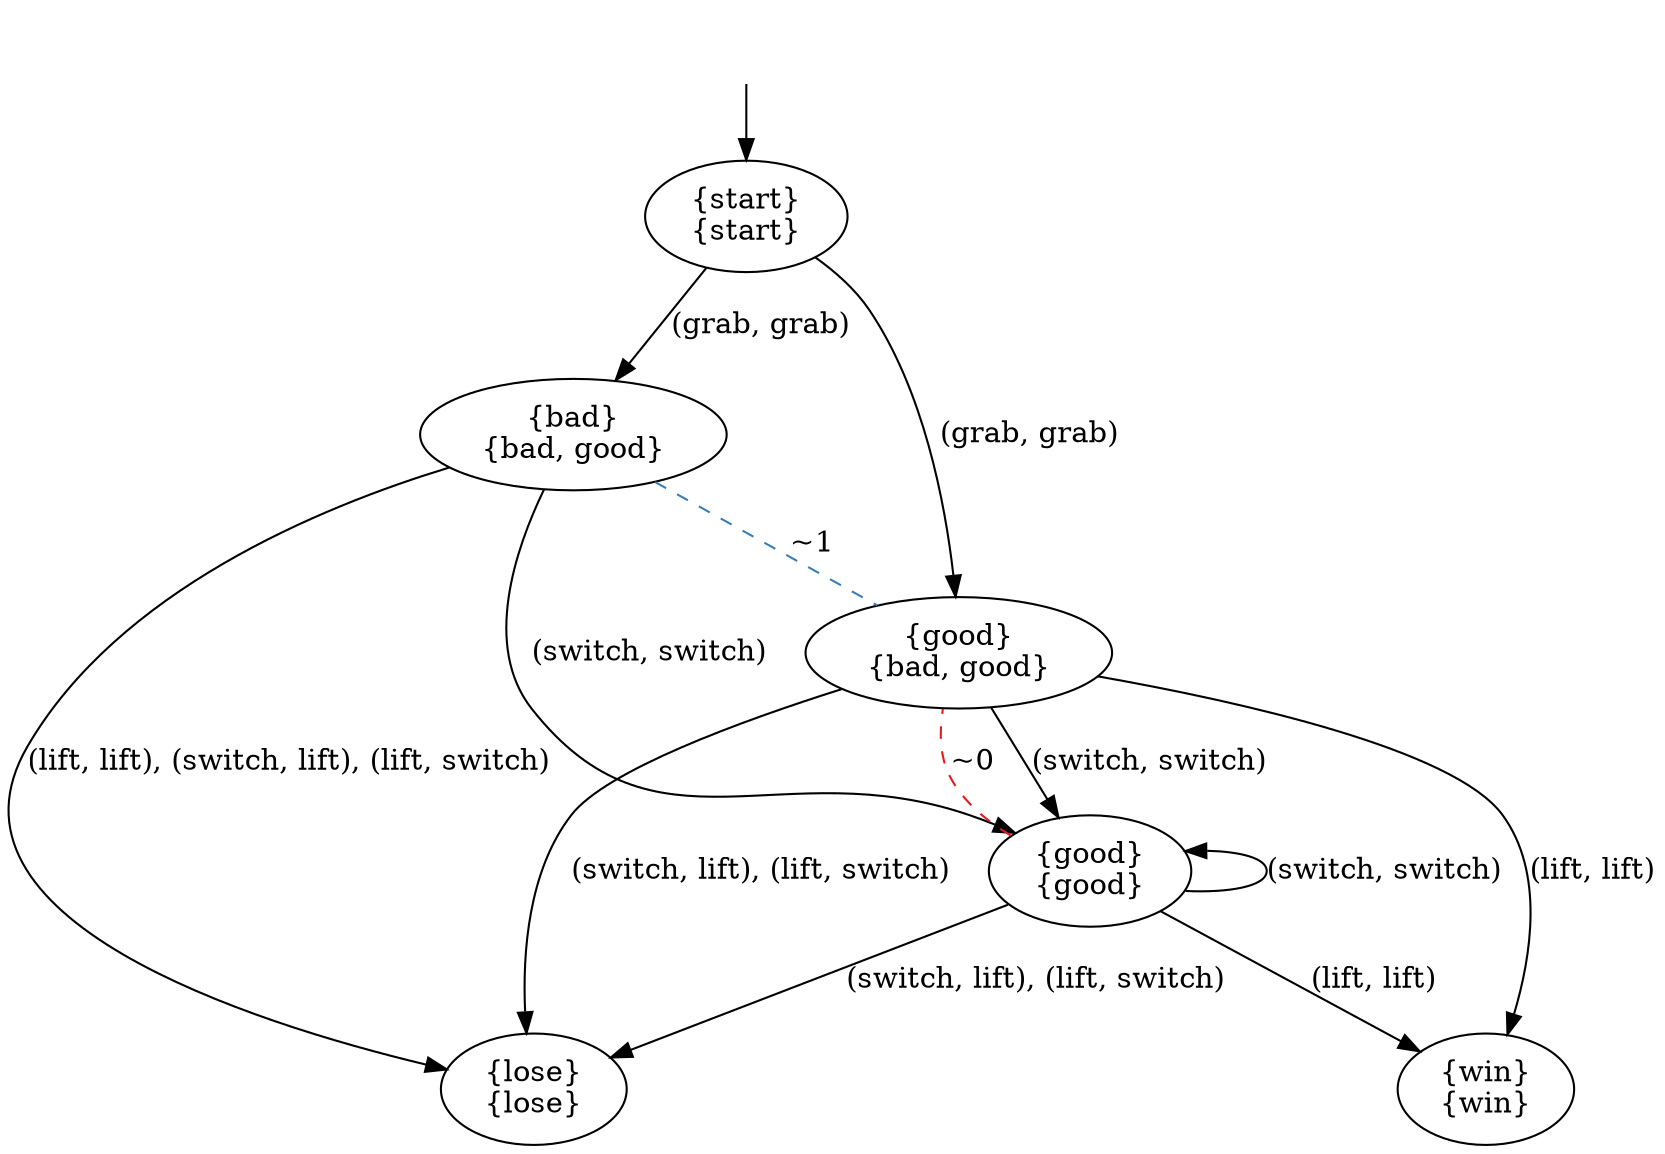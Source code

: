 digraph  {
concentrate=False;
nodesep=0.5;
ranksep=0.5;
splines=True;
1622012569200 [label="{start}\n{start}"];
1622012569488 [label="{bad}\n{bad, good}"];
1622012569920 [label="{good}\n{bad, good}"];
1622012569632 [label="{lose}\n{lose}"];
1622012687504 [label="{good}\n{good}"];
1622012687696 [label="{win}\n{win}"];
hidden [label="", shape=none];
1622012569200 -> 1622012569488  [action="('grab', 'grab')", key="('grab', 'grab')", label="(grab, grab)"];
1622012569200 -> 1622012569920  [action="('grab', 'grab')", key="('grab', 'grab')", label="(grab, grab)"];
1622012569488 -> 1622012687504  [action="('switch', 'switch')", key="('switch', 'switch')", label="(switch, switch)"];
1622012569488 -> 1622012569632  [action="(('lift', 'lift'), ('switch', 'lift'), ('lift', 'switch'))", key="(('lift', 'lift'), ('switch', 'lift'), ('lift', 'switch'))", label="(lift, lift), (switch, lift), (lift, switch)"];
1622012569488 -> 1622012569920  [arrowhead=none, color=2, colorscheme=set19, constraint=True, key=0, label="~1", style=dashed];
1622012569920 -> 1622012687696  [action="('lift', 'lift')", key="('lift', 'lift')", label="(lift, lift)"];
1622012569920 -> 1622012687504  [action="('switch', 'switch')", key="('switch', 'switch')", label="(switch, switch)"];
1622012569920 -> 1622012569632  [action="(('switch', 'lift'), ('lift', 'switch'))", key="(('switch', 'lift'), ('lift', 'switch'))", label="(switch, lift), (lift, switch)"];
1622012687504 -> 1622012687696  [action="('lift', 'lift')", key="('lift', 'lift')", label="(lift, lift)"];
1622012687504 -> 1622012687504  [action="('switch', 'switch')", dir=back, key="('switch', 'switch')", label="(switch, switch)"];
1622012687504 -> 1622012569632  [action="(('switch', 'lift'), ('lift', 'switch'))", key="(('switch', 'lift'), ('lift', 'switch'))", label="(switch, lift), (lift, switch)"];
1622012687504 -> 1622012569920  [arrowhead=none, color=1, colorscheme=set19, constraint=True, key=0, label="~0", style=dashed];
hidden -> 1622012569200  [key=0];
}
